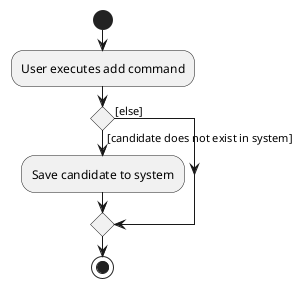 @startuml
'https://plantuml.com/activity-diagram-beta

start
:User executes add command;

if () then ([candidate does not exist in system])
    :Save candidate to system;
else ([else])
endif
stop

@enduml

